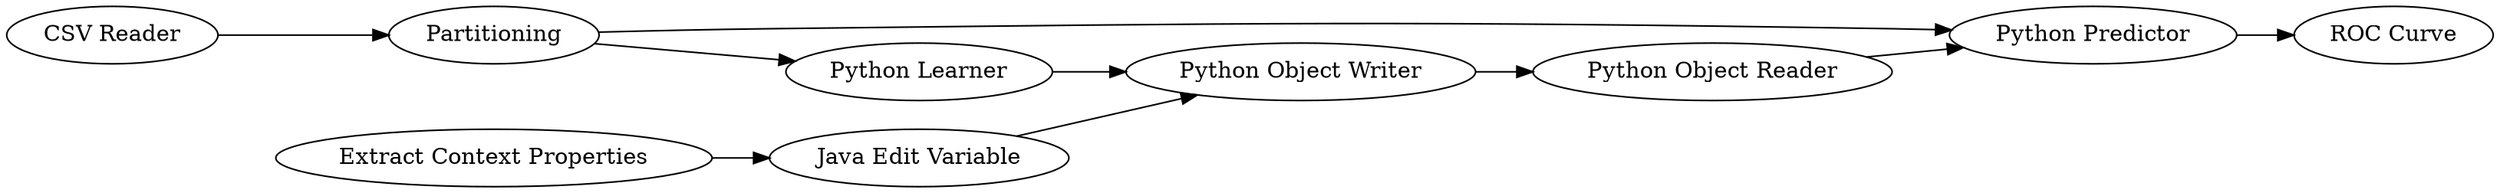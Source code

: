 digraph {
	5 [label="CSV Reader"]
	6 [label="Python Learner"]
	7 [label="Python Object Writer"]
	8 [label="Extract Context Properties"]
	9 [label="Java Edit Variable"]
	10 [label="Python Object Reader"]
	11 [label="Python Predictor"]
	12 [label=Partitioning]
	13 [label="ROC Curve"]
	5 -> 12
	6 -> 7
	7 -> 10
	8 -> 9
	9 -> 7
	10 -> 11
	11 -> 13
	12 -> 6
	12 -> 11
	rankdir=LR
}
